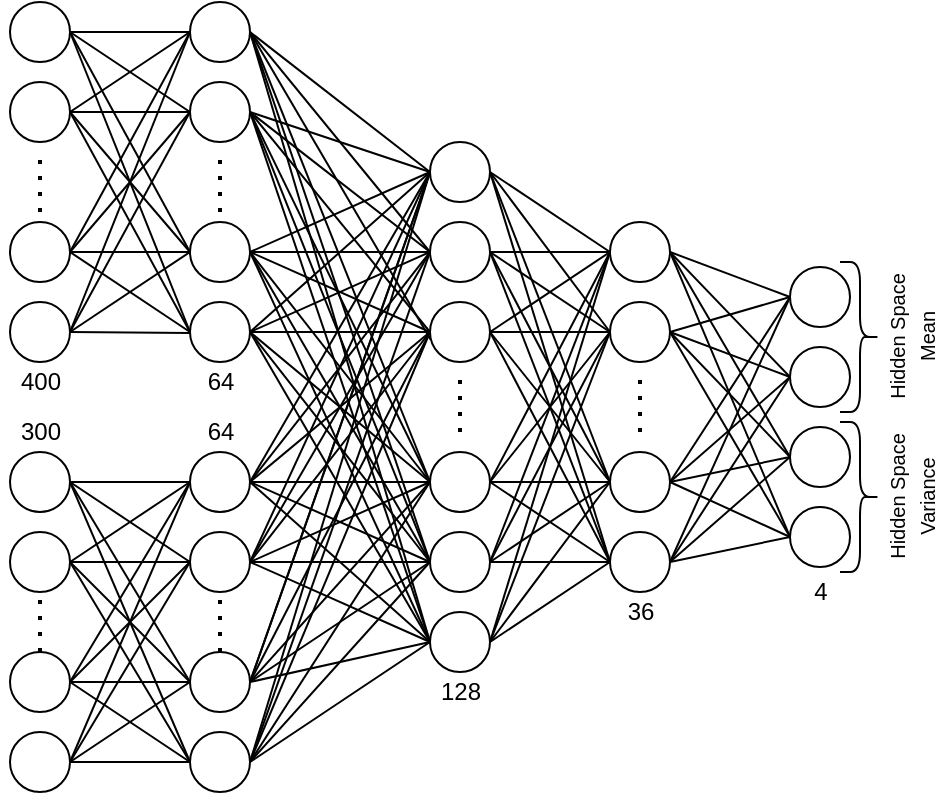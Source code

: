 <mxfile version="17.4.6" type="device"><diagram id="IT5cxqpzOePFAuqnnDEL" name="Page-1"><mxGraphModel dx="629" dy="325" grid="1" gridSize="10" guides="1" tooltips="1" connect="1" arrows="1" fold="1" page="1" pageScale="1" pageWidth="850" pageHeight="1100" math="0" shadow="0"><root><mxCell id="0"/><mxCell id="1" parent="0"/><mxCell id="Af3gQyIuEF3kAwxrog7w-8" value="" style="group;rotation=-360;" parent="1" vertex="1" connectable="0"><mxGeometry x="320" y="305" width="30" height="110" as="geometry"/></mxCell><mxCell id="Af3gQyIuEF3kAwxrog7w-4" value="" style="ellipse;whiteSpace=wrap;html=1;aspect=fixed;rotation=-360;" parent="Af3gQyIuEF3kAwxrog7w-8" vertex="1"><mxGeometry width="30" height="30" as="geometry"/></mxCell><mxCell id="Af3gQyIuEF3kAwxrog7w-5" value="" style="ellipse;whiteSpace=wrap;html=1;aspect=fixed;rotation=-360;" parent="Af3gQyIuEF3kAwxrog7w-8" vertex="1"><mxGeometry y="40" width="30" height="30" as="geometry"/></mxCell><mxCell id="Af3gQyIuEF3kAwxrog7w-6" value="" style="ellipse;whiteSpace=wrap;html=1;aspect=fixed;rotation=-360;" parent="Af3gQyIuEF3kAwxrog7w-8" vertex="1"><mxGeometry y="80" width="30" height="30" as="geometry"/></mxCell><mxCell id="Af3gQyIuEF3kAwxrog7w-9" value="" style="group;rotation=-360;" parent="1" vertex="1" connectable="0"><mxGeometry x="320" y="150" width="30" height="110" as="geometry"/></mxCell><mxCell id="Af3gQyIuEF3kAwxrog7w-1" value="" style="ellipse;whiteSpace=wrap;html=1;aspect=fixed;rotation=-360;" parent="Af3gQyIuEF3kAwxrog7w-9" vertex="1"><mxGeometry width="30" height="30" as="geometry"/></mxCell><mxCell id="Af3gQyIuEF3kAwxrog7w-2" value="" style="ellipse;whiteSpace=wrap;html=1;aspect=fixed;rotation=-360;" parent="Af3gQyIuEF3kAwxrog7w-9" vertex="1"><mxGeometry y="40" width="30" height="30" as="geometry"/></mxCell><mxCell id="Af3gQyIuEF3kAwxrog7w-3" value="" style="ellipse;whiteSpace=wrap;html=1;aspect=fixed;rotation=-360;" parent="Af3gQyIuEF3kAwxrog7w-9" vertex="1"><mxGeometry y="80" width="30" height="30" as="geometry"/></mxCell><mxCell id="Af3gQyIuEF3kAwxrog7w-10" value="" style="endArrow=none;dashed=1;html=1;dashPattern=1 3;strokeWidth=2;rounded=0;" parent="1" edge="1"><mxGeometry width="50" height="50" relative="1" as="geometry"><mxPoint x="335" y="295" as="sourcePoint"/><mxPoint x="335" y="265" as="targetPoint"/></mxGeometry></mxCell><mxCell id="Af3gQyIuEF3kAwxrog7w-144" style="edgeStyle=none;orthogonalLoop=1;jettySize=auto;html=1;exitX=1;exitY=0.5;exitDx=0;exitDy=0;entryX=0;entryY=0.5;entryDx=0;entryDy=0;endArrow=none;endFill=0;strokeColor=default;" parent="1" source="Af3gQyIuEF3kAwxrog7w-31" target="Af3gQyIuEF3kAwxrog7w-4" edge="1"><mxGeometry relative="1" as="geometry"/></mxCell><mxCell id="Af3gQyIuEF3kAwxrog7w-156" style="edgeStyle=none;orthogonalLoop=1;jettySize=auto;html=1;exitX=1;exitY=0.5;exitDx=0;exitDy=0;entryX=0;entryY=0.5;entryDx=0;entryDy=0;endArrow=none;endFill=0;strokeColor=default;" parent="1" source="Af3gQyIuEF3kAwxrog7w-31" target="Af3gQyIuEF3kAwxrog7w-5" edge="1"><mxGeometry relative="1" as="geometry"/></mxCell><mxCell id="Af3gQyIuEF3kAwxrog7w-157" style="edgeStyle=none;orthogonalLoop=1;jettySize=auto;html=1;exitX=1;exitY=0.5;exitDx=0;exitDy=0;entryX=0;entryY=0.5;entryDx=0;entryDy=0;endArrow=none;endFill=0;strokeColor=default;" parent="1" source="Af3gQyIuEF3kAwxrog7w-31" target="Af3gQyIuEF3kAwxrog7w-6" edge="1"><mxGeometry relative="1" as="geometry"/></mxCell><mxCell id="Af3gQyIuEF3kAwxrog7w-158" style="edgeStyle=none;orthogonalLoop=1;jettySize=auto;html=1;exitX=1;exitY=0.5;exitDx=0;exitDy=0;entryX=0;entryY=0.5;entryDx=0;entryDy=0;endArrow=none;endFill=0;strokeColor=default;" parent="1" source="Af3gQyIuEF3kAwxrog7w-31" target="Af3gQyIuEF3kAwxrog7w-3" edge="1"><mxGeometry relative="1" as="geometry"/></mxCell><mxCell id="Af3gQyIuEF3kAwxrog7w-159" style="edgeStyle=none;orthogonalLoop=1;jettySize=auto;html=1;exitX=1;exitY=0.5;exitDx=0;exitDy=0;entryX=0;entryY=0.5;entryDx=0;entryDy=0;endArrow=none;endFill=0;strokeColor=default;" parent="1" source="Af3gQyIuEF3kAwxrog7w-31" target="Af3gQyIuEF3kAwxrog7w-2" edge="1"><mxGeometry relative="1" as="geometry"/></mxCell><mxCell id="Af3gQyIuEF3kAwxrog7w-160" style="edgeStyle=none;orthogonalLoop=1;jettySize=auto;html=1;exitX=1;exitY=0.5;exitDx=0;exitDy=0;entryX=0;entryY=0.5;entryDx=0;entryDy=0;endArrow=none;endFill=0;strokeColor=default;" parent="1" source="Af3gQyIuEF3kAwxrog7w-31" target="Af3gQyIuEF3kAwxrog7w-1" edge="1"><mxGeometry relative="1" as="geometry"/></mxCell><mxCell id="Af3gQyIuEF3kAwxrog7w-31" value="" style="ellipse;whiteSpace=wrap;html=1;aspect=fixed;rotation=-360;" parent="1" vertex="1"><mxGeometry x="200" y="190" width="30" height="30" as="geometry"/></mxCell><mxCell id="Af3gQyIuEF3kAwxrog7w-136" style="edgeStyle=none;orthogonalLoop=1;jettySize=auto;html=1;exitX=1;exitY=0.5;exitDx=0;exitDy=0;entryX=0;entryY=0.5;entryDx=0;entryDy=0;endArrow=none;endFill=0;strokeColor=default;" parent="1" source="Af3gQyIuEF3kAwxrog7w-32" target="Af3gQyIuEF3kAwxrog7w-6" edge="1"><mxGeometry relative="1" as="geometry"/></mxCell><mxCell id="Af3gQyIuEF3kAwxrog7w-137" style="edgeStyle=none;orthogonalLoop=1;jettySize=auto;html=1;exitX=1;exitY=0.5;exitDx=0;exitDy=0;entryX=0;entryY=0.5;entryDx=0;entryDy=0;endArrow=none;endFill=0;strokeColor=default;" parent="1" source="Af3gQyIuEF3kAwxrog7w-32" target="Af3gQyIuEF3kAwxrog7w-5" edge="1"><mxGeometry relative="1" as="geometry"/></mxCell><mxCell id="Af3gQyIuEF3kAwxrog7w-138" style="edgeStyle=none;orthogonalLoop=1;jettySize=auto;html=1;exitX=1;exitY=0.5;exitDx=0;exitDy=0;entryX=0;entryY=0.5;entryDx=0;entryDy=0;endArrow=none;endFill=0;strokeColor=default;" parent="1" source="Af3gQyIuEF3kAwxrog7w-32" target="Af3gQyIuEF3kAwxrog7w-4" edge="1"><mxGeometry relative="1" as="geometry"/></mxCell><mxCell id="Af3gQyIuEF3kAwxrog7w-139" style="edgeStyle=none;orthogonalLoop=1;jettySize=auto;html=1;exitX=1;exitY=0.5;exitDx=0;exitDy=0;entryX=0;entryY=0.5;entryDx=0;entryDy=0;endArrow=none;endFill=0;strokeColor=default;" parent="1" source="Af3gQyIuEF3kAwxrog7w-32" target="Af3gQyIuEF3kAwxrog7w-3" edge="1"><mxGeometry relative="1" as="geometry"/></mxCell><mxCell id="Af3gQyIuEF3kAwxrog7w-140" style="edgeStyle=none;orthogonalLoop=1;jettySize=auto;html=1;exitX=1;exitY=0.5;exitDx=0;exitDy=0;entryX=0;entryY=0.5;entryDx=0;entryDy=0;endArrow=none;endFill=0;strokeColor=default;" parent="1" source="Af3gQyIuEF3kAwxrog7w-32" target="Af3gQyIuEF3kAwxrog7w-2" edge="1"><mxGeometry relative="1" as="geometry"/></mxCell><mxCell id="Af3gQyIuEF3kAwxrog7w-141" style="edgeStyle=none;orthogonalLoop=1;jettySize=auto;html=1;exitX=1;exitY=0.5;exitDx=0;exitDy=0;entryX=0;entryY=0.5;entryDx=0;entryDy=0;endArrow=none;endFill=0;strokeColor=default;" parent="1" source="Af3gQyIuEF3kAwxrog7w-32" target="Af3gQyIuEF3kAwxrog7w-1" edge="1"><mxGeometry relative="1" as="geometry"/></mxCell><mxCell id="Af3gQyIuEF3kAwxrog7w-32" value="" style="ellipse;whiteSpace=wrap;html=1;aspect=fixed;rotation=-360;" parent="1" vertex="1"><mxGeometry x="200" y="230" width="30" height="30" as="geometry"/></mxCell><mxCell id="Af3gQyIuEF3kAwxrog7w-142" style="edgeStyle=none;orthogonalLoop=1;jettySize=auto;html=1;exitX=1;exitY=0.5;exitDx=0;exitDy=0;entryX=0;entryY=0.5;entryDx=0;entryDy=0;endArrow=none;endFill=0;strokeColor=default;" parent="1" source="Af3gQyIuEF3kAwxrog7w-33" target="Af3gQyIuEF3kAwxrog7w-6" edge="1"><mxGeometry relative="1" as="geometry"/></mxCell><mxCell id="Af3gQyIuEF3kAwxrog7w-145" style="edgeStyle=none;orthogonalLoop=1;jettySize=auto;html=1;exitX=1;exitY=0.5;exitDx=0;exitDy=0;endArrow=none;endFill=0;strokeColor=default;entryX=0.014;entryY=0.633;entryDx=0;entryDy=0;entryPerimeter=0;" parent="1" source="Af3gQyIuEF3kAwxrog7w-33" target="Af3gQyIuEF3kAwxrog7w-3" edge="1"><mxGeometry relative="1" as="geometry"><mxPoint x="280" y="225" as="targetPoint"/></mxGeometry></mxCell><mxCell id="Af3gQyIuEF3kAwxrog7w-146" style="edgeStyle=none;orthogonalLoop=1;jettySize=auto;html=1;exitX=1;exitY=0.5;exitDx=0;exitDy=0;entryX=0;entryY=0.5;entryDx=0;entryDy=0;endArrow=none;endFill=0;strokeColor=default;" parent="1" source="Af3gQyIuEF3kAwxrog7w-33" target="Af3gQyIuEF3kAwxrog7w-2" edge="1"><mxGeometry relative="1" as="geometry"/></mxCell><mxCell id="Af3gQyIuEF3kAwxrog7w-147" style="edgeStyle=none;orthogonalLoop=1;jettySize=auto;html=1;exitX=1;exitY=0.5;exitDx=0;exitDy=0;entryX=0;entryY=0.5;entryDx=0;entryDy=0;endArrow=none;endFill=0;strokeColor=default;" parent="1" source="Af3gQyIuEF3kAwxrog7w-33" target="Af3gQyIuEF3kAwxrog7w-1" edge="1"><mxGeometry relative="1" as="geometry"/></mxCell><mxCell id="Af3gQyIuEF3kAwxrog7w-148" style="edgeStyle=none;orthogonalLoop=1;jettySize=auto;html=1;exitX=1;exitY=0.5;exitDx=0;exitDy=0;entryX=0;entryY=0.5;entryDx=0;entryDy=0;endArrow=none;endFill=0;strokeColor=default;" parent="1" source="Af3gQyIuEF3kAwxrog7w-33" target="Af3gQyIuEF3kAwxrog7w-4" edge="1"><mxGeometry relative="1" as="geometry"/></mxCell><mxCell id="Af3gQyIuEF3kAwxrog7w-149" style="edgeStyle=none;orthogonalLoop=1;jettySize=auto;html=1;exitX=1;exitY=0.5;exitDx=0;exitDy=0;entryX=0;entryY=0.5;entryDx=0;entryDy=0;endArrow=none;endFill=0;strokeColor=default;" parent="1" source="Af3gQyIuEF3kAwxrog7w-33" target="Af3gQyIuEF3kAwxrog7w-5" edge="1"><mxGeometry relative="1" as="geometry"/></mxCell><mxCell id="Af3gQyIuEF3kAwxrog7w-33" value="" style="ellipse;whiteSpace=wrap;html=1;aspect=fixed;rotation=-360;" parent="1" vertex="1"><mxGeometry x="200" y="80" width="30" height="30" as="geometry"/></mxCell><mxCell id="Af3gQyIuEF3kAwxrog7w-143" style="edgeStyle=none;orthogonalLoop=1;jettySize=auto;html=1;exitX=1;exitY=0.5;exitDx=0;exitDy=0;entryX=0;entryY=0.5;entryDx=0;entryDy=0;endArrow=none;endFill=0;strokeColor=default;" parent="1" source="Af3gQyIuEF3kAwxrog7w-34" target="Af3gQyIuEF3kAwxrog7w-5" edge="1"><mxGeometry relative="1" as="geometry"/></mxCell><mxCell id="Af3gQyIuEF3kAwxrog7w-150" style="edgeStyle=none;orthogonalLoop=1;jettySize=auto;html=1;exitX=1;exitY=0.5;exitDx=0;exitDy=0;entryX=0;entryY=0.5;entryDx=0;entryDy=0;endArrow=none;endFill=0;strokeColor=default;" parent="1" source="Af3gQyIuEF3kAwxrog7w-34" target="Af3gQyIuEF3kAwxrog7w-6" edge="1"><mxGeometry relative="1" as="geometry"/></mxCell><mxCell id="Af3gQyIuEF3kAwxrog7w-152" style="edgeStyle=none;orthogonalLoop=1;jettySize=auto;html=1;exitX=1;exitY=0.5;exitDx=0;exitDy=0;entryX=0;entryY=0.5;entryDx=0;entryDy=0;endArrow=none;endFill=0;strokeColor=default;" parent="1" source="Af3gQyIuEF3kAwxrog7w-34" target="Af3gQyIuEF3kAwxrog7w-4" edge="1"><mxGeometry relative="1" as="geometry"/></mxCell><mxCell id="Af3gQyIuEF3kAwxrog7w-153" style="edgeStyle=none;orthogonalLoop=1;jettySize=auto;html=1;exitX=1;exitY=0.5;exitDx=0;exitDy=0;entryX=0;entryY=0.5;entryDx=0;entryDy=0;endArrow=none;endFill=0;strokeColor=default;" parent="1" source="Af3gQyIuEF3kAwxrog7w-34" target="Af3gQyIuEF3kAwxrog7w-1" edge="1"><mxGeometry relative="1" as="geometry"/></mxCell><mxCell id="Af3gQyIuEF3kAwxrog7w-154" style="edgeStyle=none;orthogonalLoop=1;jettySize=auto;html=1;exitX=1;exitY=0.5;exitDx=0;exitDy=0;entryX=0;entryY=0.5;entryDx=0;entryDy=0;endArrow=none;endFill=0;strokeColor=default;" parent="1" source="Af3gQyIuEF3kAwxrog7w-34" target="Af3gQyIuEF3kAwxrog7w-2" edge="1"><mxGeometry relative="1" as="geometry"/></mxCell><mxCell id="Af3gQyIuEF3kAwxrog7w-155" style="edgeStyle=none;orthogonalLoop=1;jettySize=auto;html=1;exitX=1;exitY=0.5;exitDx=0;exitDy=0;entryX=0;entryY=0.5;entryDx=0;entryDy=0;endArrow=none;endFill=0;strokeColor=default;" parent="1" source="Af3gQyIuEF3kAwxrog7w-34" target="Af3gQyIuEF3kAwxrog7w-3" edge="1"><mxGeometry relative="1" as="geometry"/></mxCell><mxCell id="Af3gQyIuEF3kAwxrog7w-34" value="" style="ellipse;whiteSpace=wrap;html=1;aspect=fixed;rotation=-360;" parent="1" vertex="1"><mxGeometry x="200" y="120" width="30" height="30" as="geometry"/></mxCell><mxCell id="Af3gQyIuEF3kAwxrog7w-72" style="edgeStyle=none;orthogonalLoop=1;jettySize=auto;html=1;exitX=1;exitY=0.5;exitDx=0;exitDy=0;entryX=0;entryY=0.5;entryDx=0;entryDy=0;endArrow=none;endFill=0;strokeColor=default;" parent="1" source="Af3gQyIuEF3kAwxrog7w-41" target="Af3gQyIuEF3kAwxrog7w-33" edge="1"><mxGeometry relative="1" as="geometry"/></mxCell><mxCell id="Af3gQyIuEF3kAwxrog7w-73" style="edgeStyle=none;orthogonalLoop=1;jettySize=auto;html=1;exitX=1;exitY=0.5;exitDx=0;exitDy=0;entryX=0;entryY=0.5;entryDx=0;entryDy=0;endArrow=none;endFill=0;strokeColor=default;" parent="1" source="Af3gQyIuEF3kAwxrog7w-41" target="Af3gQyIuEF3kAwxrog7w-34" edge="1"><mxGeometry relative="1" as="geometry"/></mxCell><mxCell id="Af3gQyIuEF3kAwxrog7w-74" style="edgeStyle=none;orthogonalLoop=1;jettySize=auto;html=1;exitX=1;exitY=0.5;exitDx=0;exitDy=0;entryX=0;entryY=0.5;entryDx=0;entryDy=0;endArrow=none;endFill=0;strokeColor=default;" parent="1" source="Af3gQyIuEF3kAwxrog7w-41" target="Af3gQyIuEF3kAwxrog7w-31" edge="1"><mxGeometry relative="1" as="geometry"/></mxCell><mxCell id="Af3gQyIuEF3kAwxrog7w-76" style="edgeStyle=none;orthogonalLoop=1;jettySize=auto;html=1;exitX=1;exitY=0.5;exitDx=0;exitDy=0;entryX=0;entryY=0.5;entryDx=0;entryDy=0;endArrow=none;endFill=0;strokeColor=default;" parent="1" source="Af3gQyIuEF3kAwxrog7w-41" target="Af3gQyIuEF3kAwxrog7w-32" edge="1"><mxGeometry relative="1" as="geometry"/></mxCell><mxCell id="Af3gQyIuEF3kAwxrog7w-41" value="" style="ellipse;whiteSpace=wrap;html=1;aspect=fixed;rotation=-360;" parent="1" vertex="1"><mxGeometry x="110" y="190" width="30" height="30" as="geometry"/></mxCell><mxCell id="Af3gQyIuEF3kAwxrog7w-77" style="edgeStyle=none;orthogonalLoop=1;jettySize=auto;html=1;exitX=1;exitY=0.5;exitDx=0;exitDy=0;endArrow=none;endFill=0;strokeColor=default;" parent="1" source="Af3gQyIuEF3kAwxrog7w-42" target="Af3gQyIuEF3kAwxrog7w-32" edge="1"><mxGeometry relative="1" as="geometry"/></mxCell><mxCell id="Af3gQyIuEF3kAwxrog7w-78" style="edgeStyle=none;orthogonalLoop=1;jettySize=auto;html=1;exitX=1;exitY=0.5;exitDx=0;exitDy=0;entryX=0;entryY=0.5;entryDx=0;entryDy=0;endArrow=none;endFill=0;strokeColor=default;" parent="1" source="Af3gQyIuEF3kAwxrog7w-42" target="Af3gQyIuEF3kAwxrog7w-31" edge="1"><mxGeometry relative="1" as="geometry"/></mxCell><mxCell id="Af3gQyIuEF3kAwxrog7w-79" style="edgeStyle=none;orthogonalLoop=1;jettySize=auto;html=1;exitX=1;exitY=0.5;exitDx=0;exitDy=0;entryX=0;entryY=0.5;entryDx=0;entryDy=0;endArrow=none;endFill=0;strokeColor=default;" parent="1" source="Af3gQyIuEF3kAwxrog7w-42" target="Af3gQyIuEF3kAwxrog7w-34" edge="1"><mxGeometry relative="1" as="geometry"/></mxCell><mxCell id="Af3gQyIuEF3kAwxrog7w-80" style="edgeStyle=none;orthogonalLoop=1;jettySize=auto;html=1;exitX=1;exitY=0.5;exitDx=0;exitDy=0;entryX=0;entryY=0.5;entryDx=0;entryDy=0;endArrow=none;endFill=0;strokeColor=default;" parent="1" source="Af3gQyIuEF3kAwxrog7w-42" target="Af3gQyIuEF3kAwxrog7w-33" edge="1"><mxGeometry relative="1" as="geometry"/></mxCell><mxCell id="Af3gQyIuEF3kAwxrog7w-42" value="" style="ellipse;whiteSpace=wrap;html=1;aspect=fixed;rotation=-360;" parent="1" vertex="1"><mxGeometry x="110" y="230" width="30" height="30" as="geometry"/></mxCell><mxCell id="Af3gQyIuEF3kAwxrog7w-43" value="" style="ellipse;whiteSpace=wrap;html=1;aspect=fixed;rotation=-360;" parent="1" vertex="1"><mxGeometry x="110" y="80" width="30" height="30" as="geometry"/></mxCell><mxCell id="Af3gQyIuEF3kAwxrog7w-68" style="orthogonalLoop=1;jettySize=auto;html=1;exitX=1;exitY=0.5;exitDx=0;exitDy=0;entryX=0;entryY=0.5;entryDx=0;entryDy=0;strokeColor=default;endArrow=none;endFill=0;" parent="1" source="Af3gQyIuEF3kAwxrog7w-44" target="Af3gQyIuEF3kAwxrog7w-31" edge="1"><mxGeometry relative="1" as="geometry"/></mxCell><mxCell id="Af3gQyIuEF3kAwxrog7w-69" style="edgeStyle=none;orthogonalLoop=1;jettySize=auto;html=1;exitX=1;exitY=0.5;exitDx=0;exitDy=0;entryX=0;entryY=0.5;entryDx=0;entryDy=0;endArrow=none;endFill=0;strokeColor=default;" parent="1" source="Af3gQyIuEF3kAwxrog7w-44" target="Af3gQyIuEF3kAwxrog7w-33" edge="1"><mxGeometry relative="1" as="geometry"/></mxCell><mxCell id="Af3gQyIuEF3kAwxrog7w-70" style="edgeStyle=none;orthogonalLoop=1;jettySize=auto;html=1;exitX=1;exitY=0.5;exitDx=0;exitDy=0;entryX=0;entryY=0.5;entryDx=0;entryDy=0;endArrow=none;endFill=0;strokeColor=default;" parent="1" source="Af3gQyIuEF3kAwxrog7w-44" target="Af3gQyIuEF3kAwxrog7w-34" edge="1"><mxGeometry relative="1" as="geometry"/></mxCell><mxCell id="Af3gQyIuEF3kAwxrog7w-71" style="edgeStyle=none;orthogonalLoop=1;jettySize=auto;html=1;exitX=1;exitY=0.5;exitDx=0;exitDy=0;entryX=0;entryY=0.5;entryDx=0;entryDy=0;endArrow=none;endFill=0;strokeColor=default;" parent="1" source="Af3gQyIuEF3kAwxrog7w-44" target="Af3gQyIuEF3kAwxrog7w-32" edge="1"><mxGeometry relative="1" as="geometry"/></mxCell><mxCell id="Af3gQyIuEF3kAwxrog7w-44" value="" style="ellipse;whiteSpace=wrap;html=1;aspect=fixed;rotation=-360;" parent="1" vertex="1"><mxGeometry x="110" y="120" width="30" height="30" as="geometry"/></mxCell><mxCell id="Af3gQyIuEF3kAwxrog7w-45" value="" style="endArrow=none;dashed=1;html=1;dashPattern=1 3;strokeWidth=2;rounded=0;" parent="1" edge="1"><mxGeometry width="50" height="50" relative="1" as="geometry"><mxPoint x="215" y="185" as="sourcePoint"/><mxPoint x="215" y="155" as="targetPoint"/></mxGeometry></mxCell><mxCell id="Af3gQyIuEF3kAwxrog7w-51" value="" style="ellipse;whiteSpace=wrap;html=1;aspect=fixed;rotation=-360;" parent="1" vertex="1"><mxGeometry x="410" y="305" width="30" height="30" as="geometry"/></mxCell><mxCell id="Af3gQyIuEF3kAwxrog7w-52" value="" style="ellipse;whiteSpace=wrap;html=1;aspect=fixed;rotation=-360;" parent="1" vertex="1"><mxGeometry x="410" y="345" width="30" height="30" as="geometry"/></mxCell><mxCell id="Af3gQyIuEF3kAwxrog7w-53" value="" style="ellipse;whiteSpace=wrap;html=1;aspect=fixed;rotation=-360;" parent="1" vertex="1"><mxGeometry x="410" y="190" width="30" height="30" as="geometry"/></mxCell><mxCell id="Af3gQyIuEF3kAwxrog7w-54" value="" style="ellipse;whiteSpace=wrap;html=1;aspect=fixed;rotation=-360;" parent="1" vertex="1"><mxGeometry x="410" y="230" width="30" height="30" as="geometry"/></mxCell><mxCell id="Af3gQyIuEF3kAwxrog7w-55" value="" style="endArrow=none;dashed=1;html=1;dashPattern=1 3;strokeWidth=2;rounded=0;" parent="1" edge="1"><mxGeometry width="50" height="50" relative="1" as="geometry"><mxPoint x="425" y="295" as="sourcePoint"/><mxPoint x="425" y="265" as="targetPoint"/></mxGeometry></mxCell><mxCell id="Af3gQyIuEF3kAwxrog7w-62" value="" style="endArrow=none;html=1;rounded=0;exitX=1;exitY=0.5;exitDx=0;exitDy=0;entryX=0;entryY=0.5;entryDx=0;entryDy=0;" parent="1" source="Af3gQyIuEF3kAwxrog7w-43" target="Af3gQyIuEF3kAwxrog7w-33" edge="1"><mxGeometry width="50" height="50" relative="1" as="geometry"><mxPoint x="310" y="280" as="sourcePoint"/><mxPoint x="360" y="230" as="targetPoint"/></mxGeometry></mxCell><mxCell id="Af3gQyIuEF3kAwxrog7w-64" value="" style="endArrow=none;html=1;rounded=0;exitX=1;exitY=0.5;exitDx=0;exitDy=0;entryX=0;entryY=0.5;entryDx=0;entryDy=0;" parent="1" source="Af3gQyIuEF3kAwxrog7w-43" target="Af3gQyIuEF3kAwxrog7w-34" edge="1"><mxGeometry width="50" height="50" relative="1" as="geometry"><mxPoint x="310" y="280" as="sourcePoint"/><mxPoint x="360" y="230" as="targetPoint"/></mxGeometry></mxCell><mxCell id="Af3gQyIuEF3kAwxrog7w-65" value="" style="endArrow=none;html=1;rounded=0;exitX=1;exitY=0.5;exitDx=0;exitDy=0;entryX=0;entryY=0.5;entryDx=0;entryDy=0;" parent="1" source="Af3gQyIuEF3kAwxrog7w-43" target="Af3gQyIuEF3kAwxrog7w-31" edge="1"><mxGeometry width="50" height="50" relative="1" as="geometry"><mxPoint x="140" y="30" as="sourcePoint"/><mxPoint x="200" y="70" as="targetPoint"/></mxGeometry></mxCell><mxCell id="Af3gQyIuEF3kAwxrog7w-66" value="" style="endArrow=none;html=1;rounded=0;exitX=1;exitY=0.5;exitDx=0;exitDy=0;entryX=0;entryY=0.5;entryDx=0;entryDy=0;" parent="1" source="Af3gQyIuEF3kAwxrog7w-43" target="Af3gQyIuEF3kAwxrog7w-32" edge="1"><mxGeometry width="50" height="50" relative="1" as="geometry"><mxPoint x="140" y="30" as="sourcePoint"/><mxPoint x="200" y="190" as="targetPoint"/></mxGeometry></mxCell><mxCell id="Af3gQyIuEF3kAwxrog7w-117" style="edgeStyle=none;orthogonalLoop=1;jettySize=auto;html=1;exitX=1;exitY=0.5;exitDx=0;exitDy=0;entryX=0;entryY=0.5;entryDx=0;entryDy=0;endArrow=none;endFill=0;strokeColor=default;" parent="1" source="Af3gQyIuEF3kAwxrog7w-81" target="Af3gQyIuEF3kAwxrog7w-6" edge="1"><mxGeometry relative="1" as="geometry"/></mxCell><mxCell id="Af3gQyIuEF3kAwxrog7w-118" style="edgeStyle=none;orthogonalLoop=1;jettySize=auto;html=1;exitX=1;exitY=0.5;exitDx=0;exitDy=0;entryX=0;entryY=0.5;entryDx=0;entryDy=0;endArrow=none;endFill=0;strokeColor=default;" parent="1" source="Af3gQyIuEF3kAwxrog7w-81" target="Af3gQyIuEF3kAwxrog7w-5" edge="1"><mxGeometry relative="1" as="geometry"/></mxCell><mxCell id="Af3gQyIuEF3kAwxrog7w-119" style="edgeStyle=none;orthogonalLoop=1;jettySize=auto;html=1;exitX=1;exitY=0.5;exitDx=0;exitDy=0;entryX=0;entryY=0.5;entryDx=0;entryDy=0;endArrow=none;endFill=0;strokeColor=default;" parent="1" source="Af3gQyIuEF3kAwxrog7w-81" target="Af3gQyIuEF3kAwxrog7w-4" edge="1"><mxGeometry relative="1" as="geometry"/></mxCell><mxCell id="Af3gQyIuEF3kAwxrog7w-120" style="edgeStyle=none;orthogonalLoop=1;jettySize=auto;html=1;exitX=1;exitY=0.5;exitDx=0;exitDy=0;entryX=0;entryY=0.5;entryDx=0;entryDy=0;endArrow=none;endFill=0;strokeColor=default;" parent="1" source="Af3gQyIuEF3kAwxrog7w-81" target="Af3gQyIuEF3kAwxrog7w-3" edge="1"><mxGeometry relative="1" as="geometry"/></mxCell><mxCell id="Af3gQyIuEF3kAwxrog7w-121" style="edgeStyle=none;orthogonalLoop=1;jettySize=auto;html=1;exitX=1;exitY=0.5;exitDx=0;exitDy=0;endArrow=none;endFill=0;strokeColor=default;entryX=0;entryY=0.5;entryDx=0;entryDy=0;" parent="1" source="Af3gQyIuEF3kAwxrog7w-81" target="Af3gQyIuEF3kAwxrog7w-1" edge="1"><mxGeometry relative="1" as="geometry"><mxPoint x="290" y="165" as="targetPoint"/></mxGeometry></mxCell><mxCell id="Af3gQyIuEF3kAwxrog7w-122" style="edgeStyle=none;orthogonalLoop=1;jettySize=auto;html=1;exitX=1;exitY=0.5;exitDx=0;exitDy=0;entryX=0;entryY=0.5;entryDx=0;entryDy=0;endArrow=none;endFill=0;strokeColor=default;" parent="1" source="Af3gQyIuEF3kAwxrog7w-81" target="Af3gQyIuEF3kAwxrog7w-1" edge="1"><mxGeometry relative="1" as="geometry"/></mxCell><mxCell id="Af3gQyIuEF3kAwxrog7w-81" value="" style="ellipse;whiteSpace=wrap;html=1;aspect=fixed;rotation=-360;" parent="1" vertex="1"><mxGeometry x="200" y="405" width="30" height="30" as="geometry"/></mxCell><mxCell id="Af3gQyIuEF3kAwxrog7w-109" style="edgeStyle=none;orthogonalLoop=1;jettySize=auto;html=1;exitX=1;exitY=0.5;exitDx=0;exitDy=0;entryX=0;entryY=0.5;entryDx=0;entryDy=0;endArrow=none;endFill=0;strokeColor=default;" parent="1" source="Af3gQyIuEF3kAwxrog7w-82" target="Af3gQyIuEF3kAwxrog7w-6" edge="1"><mxGeometry relative="1" as="geometry"/></mxCell><mxCell id="Af3gQyIuEF3kAwxrog7w-111" style="edgeStyle=none;orthogonalLoop=1;jettySize=auto;html=1;exitX=1;exitY=0.5;exitDx=0;exitDy=0;entryX=0;entryY=0.5;entryDx=0;entryDy=0;endArrow=none;endFill=0;strokeColor=default;" parent="1" source="Af3gQyIuEF3kAwxrog7w-82" target="Af3gQyIuEF3kAwxrog7w-5" edge="1"><mxGeometry relative="1" as="geometry"/></mxCell><mxCell id="Af3gQyIuEF3kAwxrog7w-112" style="edgeStyle=none;orthogonalLoop=1;jettySize=auto;html=1;exitX=1;exitY=0.5;exitDx=0;exitDy=0;entryX=0;entryY=0.5;entryDx=0;entryDy=0;endArrow=none;endFill=0;strokeColor=default;" parent="1" source="Af3gQyIuEF3kAwxrog7w-82" target="Af3gQyIuEF3kAwxrog7w-4" edge="1"><mxGeometry relative="1" as="geometry"/></mxCell><mxCell id="Af3gQyIuEF3kAwxrog7w-113" style="edgeStyle=none;orthogonalLoop=1;jettySize=auto;html=1;exitX=1;exitY=0.5;exitDx=0;exitDy=0;entryX=0;entryY=0.5;entryDx=0;entryDy=0;endArrow=none;endFill=0;strokeColor=default;" parent="1" source="Af3gQyIuEF3kAwxrog7w-82" target="Af3gQyIuEF3kAwxrog7w-3" edge="1"><mxGeometry relative="1" as="geometry"/></mxCell><mxCell id="Af3gQyIuEF3kAwxrog7w-114" style="edgeStyle=none;orthogonalLoop=1;jettySize=auto;html=1;exitX=1;exitY=0.5;exitDx=0;exitDy=0;entryX=0;entryY=0.5;entryDx=0;entryDy=0;endArrow=none;endFill=0;strokeColor=default;" parent="1" source="Af3gQyIuEF3kAwxrog7w-82" target="Af3gQyIuEF3kAwxrog7w-2" edge="1"><mxGeometry relative="1" as="geometry"/></mxCell><mxCell id="Af3gQyIuEF3kAwxrog7w-115" style="edgeStyle=none;orthogonalLoop=1;jettySize=auto;html=1;exitX=1;exitY=0.5;exitDx=0;exitDy=0;entryX=0;entryY=0.5;entryDx=0;entryDy=0;endArrow=none;endFill=0;strokeColor=default;" parent="1" source="Af3gQyIuEF3kAwxrog7w-82" target="Af3gQyIuEF3kAwxrog7w-1" edge="1"><mxGeometry relative="1" as="geometry"/></mxCell><mxCell id="Af3gQyIuEF3kAwxrog7w-82" value="" style="ellipse;whiteSpace=wrap;html=1;aspect=fixed;rotation=-360;" parent="1" vertex="1"><mxGeometry x="200" y="445" width="30" height="30" as="geometry"/></mxCell><mxCell id="Af3gQyIuEF3kAwxrog7w-129" style="edgeStyle=none;orthogonalLoop=1;jettySize=auto;html=1;exitX=1;exitY=0.5;exitDx=0;exitDy=0;entryX=0;entryY=0.5;entryDx=0;entryDy=0;endArrow=none;endFill=0;strokeColor=default;" parent="1" source="Af3gQyIuEF3kAwxrog7w-83" target="Af3gQyIuEF3kAwxrog7w-6" edge="1"><mxGeometry relative="1" as="geometry"/></mxCell><mxCell id="Af3gQyIuEF3kAwxrog7w-130" style="edgeStyle=none;orthogonalLoop=1;jettySize=auto;html=1;exitX=1;exitY=0.5;exitDx=0;exitDy=0;entryX=0;entryY=0.5;entryDx=0;entryDy=0;endArrow=none;endFill=0;strokeColor=default;" parent="1" source="Af3gQyIuEF3kAwxrog7w-83" target="Af3gQyIuEF3kAwxrog7w-5" edge="1"><mxGeometry relative="1" as="geometry"/></mxCell><mxCell id="Af3gQyIuEF3kAwxrog7w-131" style="edgeStyle=none;orthogonalLoop=1;jettySize=auto;html=1;exitX=1;exitY=0.5;exitDx=0;exitDy=0;endArrow=none;endFill=0;strokeColor=default;entryX=0;entryY=0.5;entryDx=0;entryDy=0;" parent="1" source="Af3gQyIuEF3kAwxrog7w-83" target="Af3gQyIuEF3kAwxrog7w-4" edge="1"><mxGeometry relative="1" as="geometry"><mxPoint x="240" y="275" as="targetPoint"/></mxGeometry></mxCell><mxCell id="Af3gQyIuEF3kAwxrog7w-132" style="edgeStyle=none;orthogonalLoop=1;jettySize=auto;html=1;exitX=1;exitY=0.5;exitDx=0;exitDy=0;entryX=0;entryY=0.5;entryDx=0;entryDy=0;endArrow=none;endFill=0;strokeColor=default;" parent="1" source="Af3gQyIuEF3kAwxrog7w-83" target="Af3gQyIuEF3kAwxrog7w-3" edge="1"><mxGeometry relative="1" as="geometry"/></mxCell><mxCell id="Af3gQyIuEF3kAwxrog7w-133" style="edgeStyle=none;orthogonalLoop=1;jettySize=auto;html=1;exitX=1;exitY=0.5;exitDx=0;exitDy=0;entryX=0;entryY=0.5;entryDx=0;entryDy=0;endArrow=none;endFill=0;strokeColor=default;" parent="1" source="Af3gQyIuEF3kAwxrog7w-83" target="Af3gQyIuEF3kAwxrog7w-2" edge="1"><mxGeometry relative="1" as="geometry"/></mxCell><mxCell id="Af3gQyIuEF3kAwxrog7w-134" style="edgeStyle=none;orthogonalLoop=1;jettySize=auto;html=1;exitX=1;exitY=0.5;exitDx=0;exitDy=0;entryX=0;entryY=0.5;entryDx=0;entryDy=0;endArrow=none;endFill=0;strokeColor=default;" parent="1" source="Af3gQyIuEF3kAwxrog7w-83" target="Af3gQyIuEF3kAwxrog7w-1" edge="1"><mxGeometry relative="1" as="geometry"/></mxCell><mxCell id="Af3gQyIuEF3kAwxrog7w-83" value="" style="ellipse;whiteSpace=wrap;html=1;aspect=fixed;rotation=-360;" parent="1" vertex="1"><mxGeometry x="200" y="305" width="30" height="30" as="geometry"/></mxCell><mxCell id="Af3gQyIuEF3kAwxrog7w-123" style="edgeStyle=none;orthogonalLoop=1;jettySize=auto;html=1;exitX=1;exitY=0.5;exitDx=0;exitDy=0;entryX=0;entryY=0.5;entryDx=0;entryDy=0;endArrow=none;endFill=0;strokeColor=default;" parent="1" source="Af3gQyIuEF3kAwxrog7w-84" target="Af3gQyIuEF3kAwxrog7w-6" edge="1"><mxGeometry relative="1" as="geometry"/></mxCell><mxCell id="Af3gQyIuEF3kAwxrog7w-124" style="edgeStyle=none;orthogonalLoop=1;jettySize=auto;html=1;exitX=1;exitY=0.5;exitDx=0;exitDy=0;entryX=0;entryY=0.5;entryDx=0;entryDy=0;endArrow=none;endFill=0;strokeColor=default;" parent="1" source="Af3gQyIuEF3kAwxrog7w-84" target="Af3gQyIuEF3kAwxrog7w-5" edge="1"><mxGeometry relative="1" as="geometry"/></mxCell><mxCell id="Af3gQyIuEF3kAwxrog7w-125" style="edgeStyle=none;orthogonalLoop=1;jettySize=auto;html=1;exitX=1;exitY=0.5;exitDx=0;exitDy=0;entryX=0;entryY=0.5;entryDx=0;entryDy=0;endArrow=none;endFill=0;strokeColor=default;" parent="1" source="Af3gQyIuEF3kAwxrog7w-84" target="Af3gQyIuEF3kAwxrog7w-4" edge="1"><mxGeometry relative="1" as="geometry"/></mxCell><mxCell id="Af3gQyIuEF3kAwxrog7w-126" style="edgeStyle=none;orthogonalLoop=1;jettySize=auto;html=1;exitX=1;exitY=0.5;exitDx=0;exitDy=0;entryX=0;entryY=0.5;entryDx=0;entryDy=0;endArrow=none;endFill=0;strokeColor=default;" parent="1" source="Af3gQyIuEF3kAwxrog7w-84" target="Af3gQyIuEF3kAwxrog7w-3" edge="1"><mxGeometry relative="1" as="geometry"/></mxCell><mxCell id="Af3gQyIuEF3kAwxrog7w-127" style="edgeStyle=none;orthogonalLoop=1;jettySize=auto;html=1;exitX=1;exitY=0.5;exitDx=0;exitDy=0;entryX=0;entryY=0.5;entryDx=0;entryDy=0;endArrow=none;endFill=0;strokeColor=default;" parent="1" source="Af3gQyIuEF3kAwxrog7w-84" target="Af3gQyIuEF3kAwxrog7w-2" edge="1"><mxGeometry relative="1" as="geometry"/></mxCell><mxCell id="Af3gQyIuEF3kAwxrog7w-128" style="edgeStyle=none;orthogonalLoop=1;jettySize=auto;html=1;exitX=1;exitY=0.5;exitDx=0;exitDy=0;entryX=0;entryY=0.5;entryDx=0;entryDy=0;endArrow=none;endFill=0;strokeColor=default;" parent="1" source="Af3gQyIuEF3kAwxrog7w-84" target="Af3gQyIuEF3kAwxrog7w-1" edge="1"><mxGeometry relative="1" as="geometry"/></mxCell><mxCell id="Af3gQyIuEF3kAwxrog7w-84" value="" style="ellipse;whiteSpace=wrap;html=1;aspect=fixed;rotation=-360;" parent="1" vertex="1"><mxGeometry x="200" y="345" width="30" height="30" as="geometry"/></mxCell><mxCell id="Af3gQyIuEF3kAwxrog7w-86" style="edgeStyle=none;orthogonalLoop=1;jettySize=auto;html=1;exitX=1;exitY=0.5;exitDx=0;exitDy=0;entryX=0;entryY=0.5;entryDx=0;entryDy=0;endArrow=none;endFill=0;strokeColor=default;" parent="1" source="Af3gQyIuEF3kAwxrog7w-90" target="Af3gQyIuEF3kAwxrog7w-83" edge="1"><mxGeometry relative="1" as="geometry"/></mxCell><mxCell id="Af3gQyIuEF3kAwxrog7w-87" style="edgeStyle=none;orthogonalLoop=1;jettySize=auto;html=1;exitX=1;exitY=0.5;exitDx=0;exitDy=0;entryX=0;entryY=0.5;entryDx=0;entryDy=0;endArrow=none;endFill=0;strokeColor=default;" parent="1" source="Af3gQyIuEF3kAwxrog7w-90" target="Af3gQyIuEF3kAwxrog7w-84" edge="1"><mxGeometry relative="1" as="geometry"/></mxCell><mxCell id="Af3gQyIuEF3kAwxrog7w-88" style="edgeStyle=none;orthogonalLoop=1;jettySize=auto;html=1;exitX=1;exitY=0.5;exitDx=0;exitDy=0;entryX=0;entryY=0.5;entryDx=0;entryDy=0;endArrow=none;endFill=0;strokeColor=default;" parent="1" source="Af3gQyIuEF3kAwxrog7w-90" target="Af3gQyIuEF3kAwxrog7w-81" edge="1"><mxGeometry relative="1" as="geometry"/></mxCell><mxCell id="Af3gQyIuEF3kAwxrog7w-89" style="edgeStyle=none;orthogonalLoop=1;jettySize=auto;html=1;exitX=1;exitY=0.5;exitDx=0;exitDy=0;entryX=0;entryY=0.5;entryDx=0;entryDy=0;endArrow=none;endFill=0;strokeColor=default;" parent="1" source="Af3gQyIuEF3kAwxrog7w-90" target="Af3gQyIuEF3kAwxrog7w-82" edge="1"><mxGeometry relative="1" as="geometry"/></mxCell><mxCell id="Af3gQyIuEF3kAwxrog7w-90" value="" style="ellipse;whiteSpace=wrap;html=1;aspect=fixed;rotation=-360;" parent="1" vertex="1"><mxGeometry x="110" y="405" width="30" height="30" as="geometry"/></mxCell><mxCell id="Af3gQyIuEF3kAwxrog7w-91" style="edgeStyle=none;orthogonalLoop=1;jettySize=auto;html=1;exitX=1;exitY=0.5;exitDx=0;exitDy=0;entryX=0;entryY=0.5;entryDx=0;entryDy=0;endArrow=none;endFill=0;strokeColor=default;" parent="1" source="Af3gQyIuEF3kAwxrog7w-95" target="Af3gQyIuEF3kAwxrog7w-82" edge="1"><mxGeometry relative="1" as="geometry"/></mxCell><mxCell id="Af3gQyIuEF3kAwxrog7w-92" style="edgeStyle=none;orthogonalLoop=1;jettySize=auto;html=1;exitX=1;exitY=0.5;exitDx=0;exitDy=0;entryX=0;entryY=0.5;entryDx=0;entryDy=0;endArrow=none;endFill=0;strokeColor=default;" parent="1" source="Af3gQyIuEF3kAwxrog7w-95" target="Af3gQyIuEF3kAwxrog7w-81" edge="1"><mxGeometry relative="1" as="geometry"/></mxCell><mxCell id="Af3gQyIuEF3kAwxrog7w-93" style="edgeStyle=none;orthogonalLoop=1;jettySize=auto;html=1;exitX=1;exitY=0.5;exitDx=0;exitDy=0;entryX=0;entryY=0.5;entryDx=0;entryDy=0;endArrow=none;endFill=0;strokeColor=default;" parent="1" source="Af3gQyIuEF3kAwxrog7w-95" target="Af3gQyIuEF3kAwxrog7w-84" edge="1"><mxGeometry relative="1" as="geometry"/></mxCell><mxCell id="Af3gQyIuEF3kAwxrog7w-94" style="edgeStyle=none;orthogonalLoop=1;jettySize=auto;html=1;exitX=1;exitY=0.5;exitDx=0;exitDy=0;entryX=0;entryY=0.5;entryDx=0;entryDy=0;endArrow=none;endFill=0;strokeColor=default;" parent="1" source="Af3gQyIuEF3kAwxrog7w-95" target="Af3gQyIuEF3kAwxrog7w-83" edge="1"><mxGeometry relative="1" as="geometry"/></mxCell><mxCell id="Af3gQyIuEF3kAwxrog7w-95" value="" style="ellipse;whiteSpace=wrap;html=1;aspect=fixed;rotation=-360;" parent="1" vertex="1"><mxGeometry x="110" y="445" width="30" height="30" as="geometry"/></mxCell><mxCell id="Af3gQyIuEF3kAwxrog7w-96" value="" style="ellipse;whiteSpace=wrap;html=1;aspect=fixed;rotation=-360;" parent="1" vertex="1"><mxGeometry x="110" y="305" width="30" height="30" as="geometry"/></mxCell><mxCell id="Af3gQyIuEF3kAwxrog7w-97" style="orthogonalLoop=1;jettySize=auto;html=1;exitX=1;exitY=0.5;exitDx=0;exitDy=0;entryX=0;entryY=0.5;entryDx=0;entryDy=0;strokeColor=default;endArrow=none;endFill=0;" parent="1" source="Af3gQyIuEF3kAwxrog7w-101" target="Af3gQyIuEF3kAwxrog7w-81" edge="1"><mxGeometry relative="1" as="geometry"/></mxCell><mxCell id="Af3gQyIuEF3kAwxrog7w-98" style="edgeStyle=none;orthogonalLoop=1;jettySize=auto;html=1;exitX=1;exitY=0.5;exitDx=0;exitDy=0;entryX=0;entryY=0.5;entryDx=0;entryDy=0;endArrow=none;endFill=0;strokeColor=default;" parent="1" source="Af3gQyIuEF3kAwxrog7w-101" target="Af3gQyIuEF3kAwxrog7w-83" edge="1"><mxGeometry relative="1" as="geometry"/></mxCell><mxCell id="Af3gQyIuEF3kAwxrog7w-99" style="edgeStyle=none;orthogonalLoop=1;jettySize=auto;html=1;exitX=1;exitY=0.5;exitDx=0;exitDy=0;entryX=0;entryY=0.5;entryDx=0;entryDy=0;endArrow=none;endFill=0;strokeColor=default;" parent="1" source="Af3gQyIuEF3kAwxrog7w-101" target="Af3gQyIuEF3kAwxrog7w-84" edge="1"><mxGeometry relative="1" as="geometry"/></mxCell><mxCell id="Af3gQyIuEF3kAwxrog7w-100" style="edgeStyle=none;orthogonalLoop=1;jettySize=auto;html=1;exitX=1;exitY=0.5;exitDx=0;exitDy=0;entryX=0;entryY=0.5;entryDx=0;entryDy=0;endArrow=none;endFill=0;strokeColor=default;" parent="1" source="Af3gQyIuEF3kAwxrog7w-101" target="Af3gQyIuEF3kAwxrog7w-82" edge="1"><mxGeometry relative="1" as="geometry"/></mxCell><mxCell id="Af3gQyIuEF3kAwxrog7w-101" value="" style="ellipse;whiteSpace=wrap;html=1;aspect=fixed;rotation=-360;" parent="1" vertex="1"><mxGeometry x="110" y="345" width="30" height="30" as="geometry"/></mxCell><mxCell id="Af3gQyIuEF3kAwxrog7w-103" value="" style="endArrow=none;html=1;rounded=0;exitX=1;exitY=0.5;exitDx=0;exitDy=0;entryX=0;entryY=0.5;entryDx=0;entryDy=0;" parent="1" source="Af3gQyIuEF3kAwxrog7w-96" target="Af3gQyIuEF3kAwxrog7w-83" edge="1"><mxGeometry width="50" height="50" relative="1" as="geometry"><mxPoint x="310" y="505" as="sourcePoint"/><mxPoint x="360" y="455" as="targetPoint"/></mxGeometry></mxCell><mxCell id="Af3gQyIuEF3kAwxrog7w-104" value="" style="endArrow=none;html=1;rounded=0;exitX=1;exitY=0.5;exitDx=0;exitDy=0;entryX=0;entryY=0.5;entryDx=0;entryDy=0;" parent="1" source="Af3gQyIuEF3kAwxrog7w-96" target="Af3gQyIuEF3kAwxrog7w-84" edge="1"><mxGeometry width="50" height="50" relative="1" as="geometry"><mxPoint x="310" y="505" as="sourcePoint"/><mxPoint x="360" y="455" as="targetPoint"/></mxGeometry></mxCell><mxCell id="Af3gQyIuEF3kAwxrog7w-105" value="" style="endArrow=none;html=1;rounded=0;exitX=1;exitY=0.5;exitDx=0;exitDy=0;entryX=0;entryY=0.5;entryDx=0;entryDy=0;" parent="1" source="Af3gQyIuEF3kAwxrog7w-96" target="Af3gQyIuEF3kAwxrog7w-81" edge="1"><mxGeometry width="50" height="50" relative="1" as="geometry"><mxPoint x="150" y="300" as="sourcePoint"/><mxPoint x="210" y="340" as="targetPoint"/></mxGeometry></mxCell><mxCell id="Af3gQyIuEF3kAwxrog7w-106" value="" style="endArrow=none;html=1;rounded=0;exitX=1;exitY=0.5;exitDx=0;exitDy=0;entryX=0;entryY=0.5;entryDx=0;entryDy=0;" parent="1" source="Af3gQyIuEF3kAwxrog7w-96" target="Af3gQyIuEF3kAwxrog7w-82" edge="1"><mxGeometry width="50" height="50" relative="1" as="geometry"><mxPoint x="150" y="300" as="sourcePoint"/><mxPoint x="210" y="460" as="targetPoint"/></mxGeometry></mxCell><mxCell id="Af3gQyIuEF3kAwxrog7w-161" style="edgeStyle=none;orthogonalLoop=1;jettySize=auto;html=1;exitX=1;exitY=0.5;exitDx=0;exitDy=0;entryX=0;entryY=0.5;entryDx=0;entryDy=0;endArrow=none;endFill=0;strokeColor=default;" parent="1" source="Af3gQyIuEF3kAwxrog7w-6" target="Af3gQyIuEF3kAwxrog7w-52" edge="1"><mxGeometry relative="1" as="geometry"/></mxCell><mxCell id="Af3gQyIuEF3kAwxrog7w-162" style="edgeStyle=none;orthogonalLoop=1;jettySize=auto;html=1;exitX=1;exitY=0.5;exitDx=0;exitDy=0;entryX=0;entryY=0.5;entryDx=0;entryDy=0;endArrow=none;endFill=0;strokeColor=default;" parent="1" source="Af3gQyIuEF3kAwxrog7w-6" target="Af3gQyIuEF3kAwxrog7w-51" edge="1"><mxGeometry relative="1" as="geometry"/></mxCell><mxCell id="Af3gQyIuEF3kAwxrog7w-163" style="edgeStyle=none;orthogonalLoop=1;jettySize=auto;html=1;exitX=1;exitY=0.5;exitDx=0;exitDy=0;entryX=0;entryY=0.5;entryDx=0;entryDy=0;endArrow=none;endFill=0;strokeColor=default;" parent="1" source="Af3gQyIuEF3kAwxrog7w-6" target="Af3gQyIuEF3kAwxrog7w-54" edge="1"><mxGeometry relative="1" as="geometry"/></mxCell><mxCell id="Af3gQyIuEF3kAwxrog7w-164" style="edgeStyle=none;orthogonalLoop=1;jettySize=auto;html=1;exitX=1;exitY=0.5;exitDx=0;exitDy=0;entryX=0;entryY=0.5;entryDx=0;entryDy=0;endArrow=none;endFill=0;strokeColor=default;" parent="1" source="Af3gQyIuEF3kAwxrog7w-6" target="Af3gQyIuEF3kAwxrog7w-53" edge="1"><mxGeometry relative="1" as="geometry"/></mxCell><mxCell id="Af3gQyIuEF3kAwxrog7w-165" style="edgeStyle=none;orthogonalLoop=1;jettySize=auto;html=1;exitX=1;exitY=0.5;exitDx=0;exitDy=0;entryX=0;entryY=0.5;entryDx=0;entryDy=0;endArrow=none;endFill=0;strokeColor=default;" parent="1" source="Af3gQyIuEF3kAwxrog7w-5" target="Af3gQyIuEF3kAwxrog7w-52" edge="1"><mxGeometry relative="1" as="geometry"/></mxCell><mxCell id="Af3gQyIuEF3kAwxrog7w-166" style="edgeStyle=none;orthogonalLoop=1;jettySize=auto;html=1;exitX=1;exitY=0.5;exitDx=0;exitDy=0;entryX=0;entryY=0.5;entryDx=0;entryDy=0;endArrow=none;endFill=0;strokeColor=default;" parent="1" source="Af3gQyIuEF3kAwxrog7w-5" target="Af3gQyIuEF3kAwxrog7w-51" edge="1"><mxGeometry relative="1" as="geometry"/></mxCell><mxCell id="Af3gQyIuEF3kAwxrog7w-167" style="edgeStyle=none;orthogonalLoop=1;jettySize=auto;html=1;exitX=1;exitY=0.5;exitDx=0;exitDy=0;entryX=0;entryY=0.5;entryDx=0;entryDy=0;endArrow=none;endFill=0;strokeColor=default;" parent="1" source="Af3gQyIuEF3kAwxrog7w-5" target="Af3gQyIuEF3kAwxrog7w-54" edge="1"><mxGeometry relative="1" as="geometry"/></mxCell><mxCell id="Af3gQyIuEF3kAwxrog7w-168" style="edgeStyle=none;orthogonalLoop=1;jettySize=auto;html=1;exitX=1;exitY=0.5;exitDx=0;exitDy=0;entryX=0;entryY=0.5;entryDx=0;entryDy=0;endArrow=none;endFill=0;strokeColor=default;" parent="1" source="Af3gQyIuEF3kAwxrog7w-5" target="Af3gQyIuEF3kAwxrog7w-53" edge="1"><mxGeometry relative="1" as="geometry"/></mxCell><mxCell id="Af3gQyIuEF3kAwxrog7w-169" style="edgeStyle=none;orthogonalLoop=1;jettySize=auto;html=1;exitX=1;exitY=0.5;exitDx=0;exitDy=0;entryX=0;entryY=0.5;entryDx=0;entryDy=0;endArrow=none;endFill=0;strokeColor=default;" parent="1" source="Af3gQyIuEF3kAwxrog7w-4" target="Af3gQyIuEF3kAwxrog7w-52" edge="1"><mxGeometry relative="1" as="geometry"/></mxCell><mxCell id="Af3gQyIuEF3kAwxrog7w-170" style="edgeStyle=none;orthogonalLoop=1;jettySize=auto;html=1;exitX=1;exitY=0.5;exitDx=0;exitDy=0;entryX=0;entryY=0.5;entryDx=0;entryDy=0;endArrow=none;endFill=0;strokeColor=default;" parent="1" source="Af3gQyIuEF3kAwxrog7w-4" target="Af3gQyIuEF3kAwxrog7w-51" edge="1"><mxGeometry relative="1" as="geometry"/></mxCell><mxCell id="Af3gQyIuEF3kAwxrog7w-171" style="edgeStyle=none;orthogonalLoop=1;jettySize=auto;html=1;exitX=1;exitY=0.5;exitDx=0;exitDy=0;entryX=0;entryY=0.5;entryDx=0;entryDy=0;endArrow=none;endFill=0;strokeColor=default;" parent="1" source="Af3gQyIuEF3kAwxrog7w-4" target="Af3gQyIuEF3kAwxrog7w-54" edge="1"><mxGeometry relative="1" as="geometry"/></mxCell><mxCell id="Af3gQyIuEF3kAwxrog7w-172" style="edgeStyle=none;orthogonalLoop=1;jettySize=auto;html=1;exitX=1;exitY=0.5;exitDx=0;exitDy=0;entryX=0;entryY=0.5;entryDx=0;entryDy=0;endArrow=none;endFill=0;strokeColor=default;" parent="1" source="Af3gQyIuEF3kAwxrog7w-4" target="Af3gQyIuEF3kAwxrog7w-53" edge="1"><mxGeometry relative="1" as="geometry"/></mxCell><mxCell id="Af3gQyIuEF3kAwxrog7w-173" style="edgeStyle=none;orthogonalLoop=1;jettySize=auto;html=1;exitX=1;exitY=0.5;exitDx=0;exitDy=0;entryX=0;entryY=0.5;entryDx=0;entryDy=0;endArrow=none;endFill=0;strokeColor=default;" parent="1" source="Af3gQyIuEF3kAwxrog7w-3" target="Af3gQyIuEF3kAwxrog7w-52" edge="1"><mxGeometry relative="1" as="geometry"/></mxCell><mxCell id="Af3gQyIuEF3kAwxrog7w-174" style="edgeStyle=none;orthogonalLoop=1;jettySize=auto;html=1;exitX=1;exitY=0.5;exitDx=0;exitDy=0;entryX=0;entryY=0.5;entryDx=0;entryDy=0;endArrow=none;endFill=0;strokeColor=default;" parent="1" source="Af3gQyIuEF3kAwxrog7w-3" target="Af3gQyIuEF3kAwxrog7w-51" edge="1"><mxGeometry relative="1" as="geometry"/></mxCell><mxCell id="Af3gQyIuEF3kAwxrog7w-199" style="edgeStyle=none;orthogonalLoop=1;jettySize=auto;html=1;exitX=1;exitY=0.5;exitDx=0;exitDy=0;entryX=0;entryY=0.5;entryDx=0;entryDy=0;endArrow=none;endFill=0;strokeColor=default;" parent="1" source="Af3gQyIuEF3kAwxrog7w-53" target="GqeKHpxoT60eLbQA8FU_-21" edge="1"><mxGeometry relative="1" as="geometry"><mxPoint x="500.0" y="255" as="targetPoint"/></mxGeometry></mxCell><mxCell id="Af3gQyIuEF3kAwxrog7w-175" style="edgeStyle=none;orthogonalLoop=1;jettySize=auto;html=1;exitX=1;exitY=0.5;exitDx=0;exitDy=0;entryX=0;entryY=0.5;entryDx=0;entryDy=0;endArrow=none;endFill=0;strokeColor=default;" parent="1" source="Af3gQyIuEF3kAwxrog7w-3" target="Af3gQyIuEF3kAwxrog7w-54" edge="1"><mxGeometry relative="1" as="geometry"/></mxCell><mxCell id="Af3gQyIuEF3kAwxrog7w-176" style="edgeStyle=none;orthogonalLoop=1;jettySize=auto;html=1;exitX=1;exitY=0.5;exitDx=0;exitDy=0;entryX=0;entryY=0.5;entryDx=0;entryDy=0;endArrow=none;endFill=0;strokeColor=default;" parent="1" source="Af3gQyIuEF3kAwxrog7w-3" target="Af3gQyIuEF3kAwxrog7w-53" edge="1"><mxGeometry relative="1" as="geometry"/></mxCell><mxCell id="Af3gQyIuEF3kAwxrog7w-177" style="edgeStyle=none;orthogonalLoop=1;jettySize=auto;html=1;exitX=1;exitY=0.5;exitDx=0;exitDy=0;entryX=0;entryY=0.5;entryDx=0;entryDy=0;endArrow=none;endFill=0;strokeColor=default;" parent="1" source="Af3gQyIuEF3kAwxrog7w-2" target="Af3gQyIuEF3kAwxrog7w-52" edge="1"><mxGeometry relative="1" as="geometry"/></mxCell><mxCell id="Af3gQyIuEF3kAwxrog7w-178" style="edgeStyle=none;orthogonalLoop=1;jettySize=auto;html=1;exitX=1;exitY=0.5;exitDx=0;exitDy=0;entryX=0;entryY=0.5;entryDx=0;entryDy=0;endArrow=none;endFill=0;strokeColor=default;" parent="1" source="Af3gQyIuEF3kAwxrog7w-2" target="Af3gQyIuEF3kAwxrog7w-51" edge="1"><mxGeometry relative="1" as="geometry"/></mxCell><mxCell id="Af3gQyIuEF3kAwxrog7w-179" style="edgeStyle=none;orthogonalLoop=1;jettySize=auto;html=1;exitX=1;exitY=0.5;exitDx=0;exitDy=0;entryX=0;entryY=0.5;entryDx=0;entryDy=0;endArrow=none;endFill=0;strokeColor=default;" parent="1" source="Af3gQyIuEF3kAwxrog7w-2" target="Af3gQyIuEF3kAwxrog7w-54" edge="1"><mxGeometry relative="1" as="geometry"/></mxCell><mxCell id="Af3gQyIuEF3kAwxrog7w-180" style="edgeStyle=none;orthogonalLoop=1;jettySize=auto;html=1;exitX=1;exitY=0.5;exitDx=0;exitDy=0;entryX=0;entryY=0.5;entryDx=0;entryDy=0;endArrow=none;endFill=0;strokeColor=default;" parent="1" source="Af3gQyIuEF3kAwxrog7w-2" target="Af3gQyIuEF3kAwxrog7w-53" edge="1"><mxGeometry relative="1" as="geometry"/></mxCell><mxCell id="Af3gQyIuEF3kAwxrog7w-181" style="edgeStyle=none;orthogonalLoop=1;jettySize=auto;html=1;exitX=1;exitY=0.5;exitDx=0;exitDy=0;entryX=0;entryY=0.5;entryDx=0;entryDy=0;endArrow=none;endFill=0;strokeColor=default;" parent="1" source="Af3gQyIuEF3kAwxrog7w-1" target="Af3gQyIuEF3kAwxrog7w-53" edge="1"><mxGeometry relative="1" as="geometry"/></mxCell><mxCell id="Af3gQyIuEF3kAwxrog7w-182" style="edgeStyle=none;orthogonalLoop=1;jettySize=auto;html=1;exitX=1;exitY=0.5;exitDx=0;exitDy=0;entryX=0;entryY=0.5;entryDx=0;entryDy=0;endArrow=none;endFill=0;strokeColor=default;" parent="1" source="Af3gQyIuEF3kAwxrog7w-1" target="Af3gQyIuEF3kAwxrog7w-54" edge="1"><mxGeometry relative="1" as="geometry"/></mxCell><mxCell id="Af3gQyIuEF3kAwxrog7w-183" style="edgeStyle=none;orthogonalLoop=1;jettySize=auto;html=1;exitX=1;exitY=0.5;exitDx=0;exitDy=0;entryX=0;entryY=0.5;entryDx=0;entryDy=0;endArrow=none;endFill=0;strokeColor=default;" parent="1" source="Af3gQyIuEF3kAwxrog7w-1" target="Af3gQyIuEF3kAwxrog7w-51" edge="1"><mxGeometry relative="1" as="geometry"/></mxCell><mxCell id="Af3gQyIuEF3kAwxrog7w-184" style="edgeStyle=none;orthogonalLoop=1;jettySize=auto;html=1;exitX=1;exitY=0.5;exitDx=0;exitDy=0;entryX=0;entryY=0.5;entryDx=0;entryDy=0;endArrow=none;endFill=0;strokeColor=default;" parent="1" source="Af3gQyIuEF3kAwxrog7w-1" target="Af3gQyIuEF3kAwxrog7w-52" edge="1"><mxGeometry relative="1" as="geometry"/></mxCell><mxCell id="Af3gQyIuEF3kAwxrog7w-201" value="128" style="text;html=1;align=center;verticalAlign=middle;resizable=0;points=[];autosize=1;strokeColor=none;fillColor=none;rotation=0;" parent="1" vertex="1"><mxGeometry x="315" y="415" width="40" height="20" as="geometry"/></mxCell><mxCell id="Af3gQyIuEF3kAwxrog7w-202" value="36" style="text;html=1;align=center;verticalAlign=middle;resizable=0;points=[];autosize=1;strokeColor=none;fillColor=none;rotation=0;" parent="1" vertex="1"><mxGeometry x="410" y="375" width="30" height="20" as="geometry"/></mxCell><mxCell id="Af3gQyIuEF3kAwxrog7w-203" value="64" style="text;html=1;align=center;verticalAlign=middle;resizable=0;points=[];autosize=1;strokeColor=none;fillColor=none;rotation=0;" parent="1" vertex="1"><mxGeometry x="200" y="285" width="30" height="20" as="geometry"/></mxCell><mxCell id="Af3gQyIuEF3kAwxrog7w-207" value="400" style="text;html=1;align=center;verticalAlign=middle;resizable=0;points=[];autosize=1;strokeColor=none;fillColor=none;rotation=0;" parent="1" vertex="1"><mxGeometry x="105" y="260" width="40" height="20" as="geometry"/></mxCell><mxCell id="GqeKHpxoT60eLbQA8FU_-3" value="" style="endArrow=none;dashed=1;html=1;dashPattern=1 3;strokeWidth=2;rounded=0;" edge="1" parent="1"><mxGeometry width="50" height="50" relative="1" as="geometry"><mxPoint x="125" y="185" as="sourcePoint"/><mxPoint x="125" y="155" as="targetPoint"/></mxGeometry></mxCell><mxCell id="GqeKHpxoT60eLbQA8FU_-4" value="" style="endArrow=none;dashed=1;html=1;dashPattern=1 3;strokeWidth=2;rounded=0;entryX=0.5;entryY=1;entryDx=0;entryDy=0;exitX=0.5;exitY=0;exitDx=0;exitDy=0;" edge="1" parent="1" source="Af3gQyIuEF3kAwxrog7w-81" target="Af3gQyIuEF3kAwxrog7w-84"><mxGeometry width="50" height="50" relative="1" as="geometry"><mxPoint x="215" y="395" as="sourcePoint"/><mxPoint x="215" y="385" as="targetPoint"/></mxGeometry></mxCell><mxCell id="GqeKHpxoT60eLbQA8FU_-5" value="" style="endArrow=none;dashed=1;html=1;dashPattern=1 3;strokeWidth=2;rounded=0;entryX=0.5;entryY=1;entryDx=0;entryDy=0;exitX=0.5;exitY=0;exitDx=0;exitDy=0;" edge="1" parent="1" source="Af3gQyIuEF3kAwxrog7w-90" target="Af3gQyIuEF3kAwxrog7w-101"><mxGeometry width="50" height="50" relative="1" as="geometry"><mxPoint x="125" y="405" as="sourcePoint"/><mxPoint x="125" y="360" as="targetPoint"/></mxGeometry></mxCell><mxCell id="GqeKHpxoT60eLbQA8FU_-7" value="300" style="text;html=1;align=center;verticalAlign=middle;resizable=0;points=[];autosize=1;strokeColor=none;fillColor=none;rotation=0;" vertex="1" parent="1"><mxGeometry x="110" y="285" width="30" height="20" as="geometry"/></mxCell><mxCell id="GqeKHpxoT60eLbQA8FU_-8" value="64" style="text;html=1;align=center;verticalAlign=middle;resizable=0;points=[];autosize=1;strokeColor=none;fillColor=none;rotation=0;" vertex="1" parent="1"><mxGeometry x="200" y="260" width="30" height="20" as="geometry"/></mxCell><mxCell id="GqeKHpxoT60eLbQA8FU_-20" value="" style="group" vertex="1" connectable="0" parent="1"><mxGeometry x="500" y="212.5" width="30" height="150" as="geometry"/></mxCell><mxCell id="GqeKHpxoT60eLbQA8FU_-21" value="" style="ellipse;whiteSpace=wrap;html=1;aspect=fixed;" vertex="1" parent="GqeKHpxoT60eLbQA8FU_-20"><mxGeometry width="30" height="30" as="geometry"/></mxCell><mxCell id="GqeKHpxoT60eLbQA8FU_-22" value="" style="ellipse;whiteSpace=wrap;html=1;aspect=fixed;" vertex="1" parent="GqeKHpxoT60eLbQA8FU_-20"><mxGeometry y="40" width="30" height="30" as="geometry"/></mxCell><mxCell id="GqeKHpxoT60eLbQA8FU_-23" value="" style="ellipse;whiteSpace=wrap;html=1;aspect=fixed;" vertex="1" parent="GqeKHpxoT60eLbQA8FU_-20"><mxGeometry y="80" width="30" height="30" as="geometry"/></mxCell><mxCell id="GqeKHpxoT60eLbQA8FU_-24" value="" style="ellipse;whiteSpace=wrap;html=1;aspect=fixed;" vertex="1" parent="GqeKHpxoT60eLbQA8FU_-20"><mxGeometry y="120" width="30" height="30" as="geometry"/></mxCell><mxCell id="GqeKHpxoT60eLbQA8FU_-25" value="4" style="text;html=1;align=center;verticalAlign=middle;resizable=0;points=[];autosize=1;strokeColor=none;fillColor=none;" vertex="1" parent="1"><mxGeometry x="505" y="365" width="20" height="20" as="geometry"/></mxCell><mxCell id="GqeKHpxoT60eLbQA8FU_-26" value="" style="shape=curlyBracket;whiteSpace=wrap;html=1;rounded=1;flipH=1;" vertex="1" parent="1"><mxGeometry x="525" y="210" width="20" height="75" as="geometry"/></mxCell><mxCell id="GqeKHpxoT60eLbQA8FU_-27" value="" style="shape=curlyBracket;whiteSpace=wrap;html=1;rounded=1;flipH=1;" vertex="1" parent="1"><mxGeometry x="525" y="290" width="20" height="75" as="geometry"/></mxCell><mxCell id="GqeKHpxoT60eLbQA8FU_-28" value="&lt;font style=&quot;font-size: 10px&quot;&gt;Hidden Space &lt;br&gt;Mean&lt;/font&gt;" style="text;html=1;align=center;verticalAlign=middle;resizable=0;points=[];autosize=1;strokeColor=none;fillColor=none;rotation=-90;" vertex="1" parent="1"><mxGeometry x="520" y="227.5" width="80" height="40" as="geometry"/></mxCell><mxCell id="GqeKHpxoT60eLbQA8FU_-29" value="&lt;font style=&quot;font-size: 10px&quot;&gt;Hidden Space&lt;br&gt;Variance&lt;/font&gt;" style="text;html=1;align=center;verticalAlign=middle;resizable=0;points=[];autosize=1;strokeColor=none;fillColor=none;rotation=-90;" vertex="1" parent="1"><mxGeometry x="520" y="307.5" width="80" height="40" as="geometry"/></mxCell><mxCell id="GqeKHpxoT60eLbQA8FU_-30" style="edgeStyle=none;orthogonalLoop=1;jettySize=auto;html=1;entryX=0;entryY=0.5;entryDx=0;entryDy=0;endArrow=none;endFill=0;strokeColor=default;exitX=1;exitY=0.5;exitDx=0;exitDy=0;" edge="1" parent="1" source="Af3gQyIuEF3kAwxrog7w-53" target="GqeKHpxoT60eLbQA8FU_-22"><mxGeometry relative="1" as="geometry"><mxPoint x="440" y="210" as="sourcePoint"/><mxPoint x="510.0" y="237.5" as="targetPoint"/></mxGeometry></mxCell><mxCell id="GqeKHpxoT60eLbQA8FU_-31" style="edgeStyle=none;orthogonalLoop=1;jettySize=auto;html=1;exitX=1;exitY=0.5;exitDx=0;exitDy=0;entryX=0;entryY=0.5;entryDx=0;entryDy=0;endArrow=none;endFill=0;strokeColor=default;" edge="1" parent="1" source="Af3gQyIuEF3kAwxrog7w-53" target="GqeKHpxoT60eLbQA8FU_-23"><mxGeometry relative="1" as="geometry"><mxPoint x="460.0" y="225" as="sourcePoint"/><mxPoint x="520.0" y="247.5" as="targetPoint"/></mxGeometry></mxCell><mxCell id="GqeKHpxoT60eLbQA8FU_-32" style="edgeStyle=none;orthogonalLoop=1;jettySize=auto;html=1;exitX=1;exitY=0.5;exitDx=0;exitDy=0;entryX=0;entryY=0.5;entryDx=0;entryDy=0;endArrow=none;endFill=0;strokeColor=default;" edge="1" parent="1" source="Af3gQyIuEF3kAwxrog7w-53" target="GqeKHpxoT60eLbQA8FU_-24"><mxGeometry relative="1" as="geometry"><mxPoint x="470.0" y="235" as="sourcePoint"/><mxPoint x="530.0" y="257.5" as="targetPoint"/></mxGeometry></mxCell><mxCell id="GqeKHpxoT60eLbQA8FU_-34" style="edgeStyle=none;orthogonalLoop=1;jettySize=auto;html=1;exitX=1;exitY=0.5;exitDx=0;exitDy=0;entryX=0;entryY=0.5;entryDx=0;entryDy=0;endArrow=none;endFill=0;strokeColor=default;" edge="1" parent="1" source="Af3gQyIuEF3kAwxrog7w-54" target="GqeKHpxoT60eLbQA8FU_-21"><mxGeometry relative="1" as="geometry"><mxPoint x="450.0" y="215" as="sourcePoint"/><mxPoint x="510.0" y="237.5" as="targetPoint"/></mxGeometry></mxCell><mxCell id="GqeKHpxoT60eLbQA8FU_-35" style="edgeStyle=none;orthogonalLoop=1;jettySize=auto;html=1;exitX=1;exitY=0.5;exitDx=0;exitDy=0;entryX=0;entryY=0.5;entryDx=0;entryDy=0;endArrow=none;endFill=0;strokeColor=default;" edge="1" parent="1" source="Af3gQyIuEF3kAwxrog7w-54" target="GqeKHpxoT60eLbQA8FU_-22"><mxGeometry relative="1" as="geometry"><mxPoint x="450.0" y="255" as="sourcePoint"/><mxPoint x="510.0" y="237.5" as="targetPoint"/></mxGeometry></mxCell><mxCell id="GqeKHpxoT60eLbQA8FU_-36" style="edgeStyle=none;orthogonalLoop=1;jettySize=auto;html=1;exitX=1;exitY=0.5;exitDx=0;exitDy=0;entryX=0;entryY=0.5;entryDx=0;entryDy=0;endArrow=none;endFill=0;strokeColor=default;" edge="1" parent="1" source="Af3gQyIuEF3kAwxrog7w-54" target="GqeKHpxoT60eLbQA8FU_-23"><mxGeometry relative="1" as="geometry"><mxPoint x="450.0" y="255" as="sourcePoint"/><mxPoint x="510.0" y="277.5" as="targetPoint"/></mxGeometry></mxCell><mxCell id="GqeKHpxoT60eLbQA8FU_-37" style="edgeStyle=none;orthogonalLoop=1;jettySize=auto;html=1;exitX=1;exitY=0.5;exitDx=0;exitDy=0;entryX=0;entryY=0.5;entryDx=0;entryDy=0;endArrow=none;endFill=0;strokeColor=default;" edge="1" parent="1" source="Af3gQyIuEF3kAwxrog7w-54" target="GqeKHpxoT60eLbQA8FU_-24"><mxGeometry relative="1" as="geometry"><mxPoint x="450.0" y="255" as="sourcePoint"/><mxPoint x="510.0" y="317.5" as="targetPoint"/></mxGeometry></mxCell><mxCell id="GqeKHpxoT60eLbQA8FU_-38" style="edgeStyle=none;orthogonalLoop=1;jettySize=auto;html=1;exitX=1;exitY=0.5;exitDx=0;exitDy=0;entryX=0;entryY=0.5;entryDx=0;entryDy=0;endArrow=none;endFill=0;strokeColor=default;" edge="1" parent="1" source="Af3gQyIuEF3kAwxrog7w-51" target="GqeKHpxoT60eLbQA8FU_-22"><mxGeometry relative="1" as="geometry"><mxPoint x="450.0" y="255" as="sourcePoint"/><mxPoint x="510.0" y="237.5" as="targetPoint"/></mxGeometry></mxCell><mxCell id="GqeKHpxoT60eLbQA8FU_-39" style="edgeStyle=none;orthogonalLoop=1;jettySize=auto;html=1;exitX=1;exitY=0.5;exitDx=0;exitDy=0;entryX=0;entryY=0.5;entryDx=0;entryDy=0;endArrow=none;endFill=0;strokeColor=default;" edge="1" parent="1" source="Af3gQyIuEF3kAwxrog7w-51" target="GqeKHpxoT60eLbQA8FU_-21"><mxGeometry relative="1" as="geometry"><mxPoint x="450.0" y="330" as="sourcePoint"/><mxPoint x="510.0" y="277.5" as="targetPoint"/></mxGeometry></mxCell><mxCell id="GqeKHpxoT60eLbQA8FU_-40" style="edgeStyle=none;orthogonalLoop=1;jettySize=auto;html=1;exitX=1;exitY=0.5;exitDx=0;exitDy=0;entryX=0;entryY=0.5;entryDx=0;entryDy=0;endArrow=none;endFill=0;strokeColor=default;" edge="1" parent="1" source="Af3gQyIuEF3kAwxrog7w-51" target="GqeKHpxoT60eLbQA8FU_-23"><mxGeometry relative="1" as="geometry"><mxPoint x="450.0" y="330" as="sourcePoint"/><mxPoint x="510.0" y="237.5" as="targetPoint"/></mxGeometry></mxCell><mxCell id="GqeKHpxoT60eLbQA8FU_-41" style="edgeStyle=none;orthogonalLoop=1;jettySize=auto;html=1;exitX=1;exitY=0.5;exitDx=0;exitDy=0;entryX=0;entryY=0.5;entryDx=0;entryDy=0;endArrow=none;endFill=0;strokeColor=default;" edge="1" parent="1" source="Af3gQyIuEF3kAwxrog7w-51" target="GqeKHpxoT60eLbQA8FU_-24"><mxGeometry relative="1" as="geometry"><mxPoint x="450.0" y="330" as="sourcePoint"/><mxPoint x="510.0" y="317.5" as="targetPoint"/></mxGeometry></mxCell><mxCell id="GqeKHpxoT60eLbQA8FU_-42" style="edgeStyle=none;orthogonalLoop=1;jettySize=auto;html=1;exitX=1;exitY=0.5;exitDx=0;exitDy=0;entryX=0;entryY=0.5;entryDx=0;entryDy=0;endArrow=none;endFill=0;strokeColor=default;" edge="1" parent="1" source="Af3gQyIuEF3kAwxrog7w-52" target="GqeKHpxoT60eLbQA8FU_-21"><mxGeometry relative="1" as="geometry"><mxPoint x="460.0" y="340" as="sourcePoint"/><mxPoint x="520.0" y="327.5" as="targetPoint"/></mxGeometry></mxCell><mxCell id="GqeKHpxoT60eLbQA8FU_-43" style="edgeStyle=none;orthogonalLoop=1;jettySize=auto;html=1;exitX=1;exitY=0.5;exitDx=0;exitDy=0;entryX=0;entryY=0.5;entryDx=0;entryDy=0;endArrow=none;endFill=0;strokeColor=default;" edge="1" parent="1" source="Af3gQyIuEF3kAwxrog7w-52" target="GqeKHpxoT60eLbQA8FU_-22"><mxGeometry relative="1" as="geometry"><mxPoint x="450.0" y="370" as="sourcePoint"/><mxPoint x="510.0" y="237.5" as="targetPoint"/></mxGeometry></mxCell><mxCell id="GqeKHpxoT60eLbQA8FU_-44" style="edgeStyle=none;orthogonalLoop=1;jettySize=auto;html=1;exitX=1;exitY=0.5;exitDx=0;exitDy=0;entryX=0;entryY=0.5;entryDx=0;entryDy=0;endArrow=none;endFill=0;strokeColor=default;" edge="1" parent="1" source="Af3gQyIuEF3kAwxrog7w-52" target="GqeKHpxoT60eLbQA8FU_-23"><mxGeometry relative="1" as="geometry"><mxPoint x="450.0" y="370" as="sourcePoint"/><mxPoint x="510.0" y="277.5" as="targetPoint"/></mxGeometry></mxCell><mxCell id="GqeKHpxoT60eLbQA8FU_-45" style="edgeStyle=none;orthogonalLoop=1;jettySize=auto;html=1;exitX=1;exitY=0.5;exitDx=0;exitDy=0;entryX=0;entryY=0.5;entryDx=0;entryDy=0;endArrow=none;endFill=0;strokeColor=default;" edge="1" parent="1" source="Af3gQyIuEF3kAwxrog7w-52" target="GqeKHpxoT60eLbQA8FU_-24"><mxGeometry relative="1" as="geometry"><mxPoint x="450.0" y="370" as="sourcePoint"/><mxPoint x="510.0" y="317.5" as="targetPoint"/></mxGeometry></mxCell></root></mxGraphModel></diagram></mxfile>